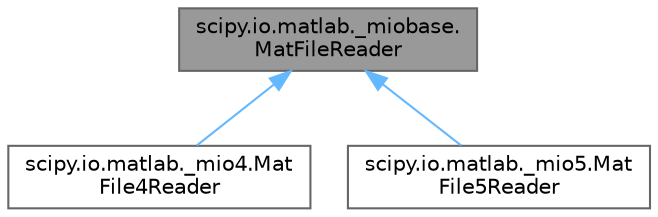 digraph "scipy.io.matlab._miobase.MatFileReader"
{
 // LATEX_PDF_SIZE
  bgcolor="transparent";
  edge [fontname=Helvetica,fontsize=10,labelfontname=Helvetica,labelfontsize=10];
  node [fontname=Helvetica,fontsize=10,shape=box,height=0.2,width=0.4];
  Node1 [id="Node000001",label="scipy.io.matlab._miobase.\lMatFileReader",height=0.2,width=0.4,color="gray40", fillcolor="grey60", style="filled", fontcolor="black",tooltip=" "];
  Node1 -> Node2 [id="edge1_Node000001_Node000002",dir="back",color="steelblue1",style="solid",tooltip=" "];
  Node2 [id="Node000002",label="scipy.io.matlab._mio4.Mat\lFile4Reader",height=0.2,width=0.4,color="gray40", fillcolor="white", style="filled",URL="$d2/d27/classscipy_1_1io_1_1matlab_1_1__mio4_1_1MatFile4Reader.html",tooltip=" "];
  Node1 -> Node3 [id="edge2_Node000001_Node000003",dir="back",color="steelblue1",style="solid",tooltip=" "];
  Node3 [id="Node000003",label="scipy.io.matlab._mio5.Mat\lFile5Reader",height=0.2,width=0.4,color="gray40", fillcolor="white", style="filled",URL="$d3/dfc/classscipy_1_1io_1_1matlab_1_1__mio5_1_1MatFile5Reader.html",tooltip=" "];
}

